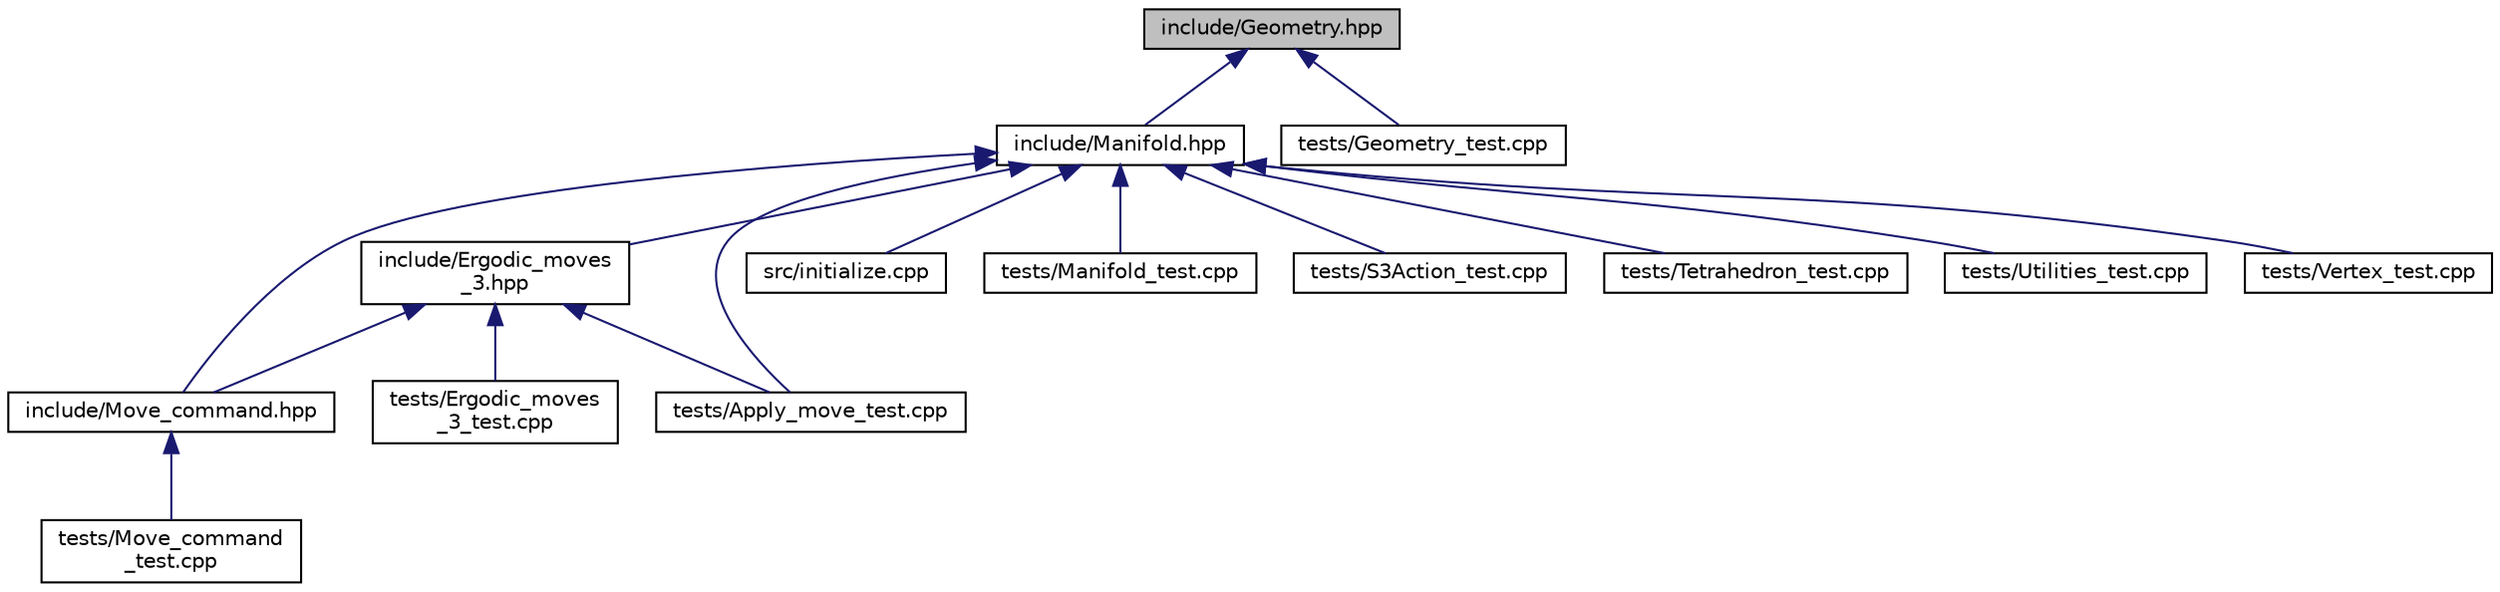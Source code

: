 digraph "include/Geometry.hpp"
{
 // LATEX_PDF_SIZE
  edge [fontname="Helvetica",fontsize="10",labelfontname="Helvetica",labelfontsize="10"];
  node [fontname="Helvetica",fontsize="10",shape=record];
  Node1 [label="include/Geometry.hpp",height=0.2,width=0.4,color="black", fillcolor="grey75", style="filled", fontcolor="black",tooltip="Data structures for geometry."];
  Node1 -> Node2 [dir="back",color="midnightblue",fontsize="10",style="solid",fontname="Helvetica"];
  Node2 [label="include/Manifold.hpp",height=0.2,width=0.4,color="black", fillcolor="white", style="filled",URL="$_manifold_8hpp.html",tooltip="Data structures for manifolds."];
  Node2 -> Node3 [dir="back",color="midnightblue",fontsize="10",style="solid",fontname="Helvetica"];
  Node3 [label="include/Ergodic_moves\l_3.hpp",height=0.2,width=0.4,color="black", fillcolor="white", style="filled",URL="$_ergodic__moves__3_8hpp.html",tooltip="Pachner moves on 2+1 dimensional foliated Delaunay triangulations."];
  Node3 -> Node4 [dir="back",color="midnightblue",fontsize="10",style="solid",fontname="Helvetica"];
  Node4 [label="include/Move_command.hpp",height=0.2,width=0.4,color="black", fillcolor="white", style="filled",URL="$_move__command_8hpp.html",tooltip="Do ergodic moves using the Command pattern."];
  Node4 -> Node5 [dir="back",color="midnightblue",fontsize="10",style="solid",fontname="Helvetica"];
  Node5 [label="tests/Move_command\l_test.cpp",height=0.2,width=0.4,color="black", fillcolor="white", style="filled",URL="$_move__command__test_8cpp.html",tooltip="Tests for moves."];
  Node3 -> Node6 [dir="back",color="midnightblue",fontsize="10",style="solid",fontname="Helvetica"];
  Node6 [label="tests/Apply_move_test.cpp",height=0.2,width=0.4,color="black", fillcolor="white", style="filled",URL="$_apply__move__test_8cpp.html",tooltip="Apply ergodic moves to manifolds."];
  Node3 -> Node7 [dir="back",color="midnightblue",fontsize="10",style="solid",fontname="Helvetica"];
  Node7 [label="tests/Ergodic_moves\l_3_test.cpp",height=0.2,width=0.4,color="black", fillcolor="white", style="filled",URL="$_ergodic__moves__3__test_8cpp.html",tooltip="Tests for ergodic moves on foliated triangulations."];
  Node2 -> Node4 [dir="back",color="midnightblue",fontsize="10",style="solid",fontname="Helvetica"];
  Node2 -> Node8 [dir="back",color="midnightblue",fontsize="10",style="solid",fontname="Helvetica"];
  Node8 [label="src/initialize.cpp",height=0.2,width=0.4,color="black", fillcolor="white", style="filled",URL="$initialize_8cpp.html",tooltip="Generates initial spacetimes."];
  Node2 -> Node6 [dir="back",color="midnightblue",fontsize="10",style="solid",fontname="Helvetica"];
  Node2 -> Node9 [dir="back",color="midnightblue",fontsize="10",style="solid",fontname="Helvetica"];
  Node9 [label="tests/Manifold_test.cpp",height=0.2,width=0.4,color="black", fillcolor="white", style="filled",URL="$_manifold__test_8cpp.html",tooltip="Tests of new manifold data structure."];
  Node2 -> Node10 [dir="back",color="midnightblue",fontsize="10",style="solid",fontname="Helvetica"];
  Node10 [label="tests/S3Action_test.cpp",height=0.2,width=0.4,color="black", fillcolor="white", style="filled",URL="$_s3_action__test_8cpp.html",tooltip="Tests for the S3 action functions."];
  Node2 -> Node11 [dir="back",color="midnightblue",fontsize="10",style="solid",fontname="Helvetica"];
  Node11 [label="tests/Tetrahedron_test.cpp",height=0.2,width=0.4,color="black", fillcolor="white", style="filled",URL="$_tetrahedron__test_8cpp.html",tooltip="Tests for 3D triangulated and foliated tetrahedrons."];
  Node2 -> Node12 [dir="back",color="midnightblue",fontsize="10",style="solid",fontname="Helvetica"];
  Node12 [label="tests/Utilities_test.cpp",height=0.2,width=0.4,color="black", fillcolor="white", style="filled",URL="$_utilities__test_8cpp.html",tooltip="Tests on utility functions."];
  Node2 -> Node13 [dir="back",color="midnightblue",fontsize="10",style="solid",fontname="Helvetica"];
  Node13 [label="tests/Vertex_test.cpp",height=0.2,width=0.4,color="black", fillcolor="white", style="filled",URL="$_vertex__test_8cpp.html",tooltip="Tests on vertices."];
  Node1 -> Node14 [dir="back",color="midnightblue",fontsize="10",style="solid",fontname="Helvetica"];
  Node14 [label="tests/Geometry_test.cpp",height=0.2,width=0.4,color="black", fillcolor="white", style="filled",URL="$_geometry__test_8cpp.html",tooltip="Tests of new geometry data structure."];
}
